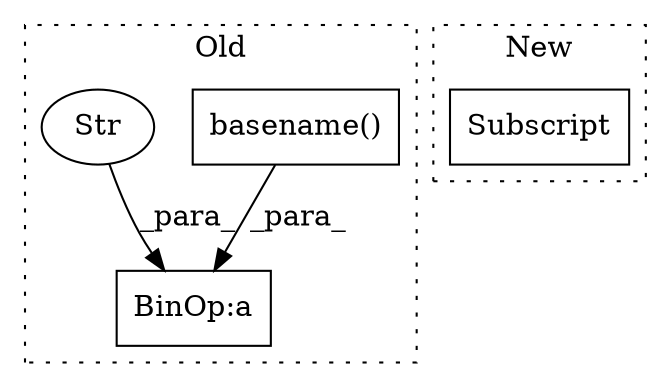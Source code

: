 digraph G {
subgraph cluster0 {
1 [label="basename()" a="75" s="1395,1420" l="17,1" shape="box"];
3 [label="BinOp:a" a="82" s="1392" l="3" shape="box"];
4 [label="Str" a="66" s="1359" l="33" shape="ellipse"];
label = "Old";
style="dotted";
}
subgraph cluster1 {
2 [label="Subscript" a="63" s="1267,0" l="32,0" shape="box"];
label = "New";
style="dotted";
}
1 -> 3 [label="_para_"];
4 -> 3 [label="_para_"];
}